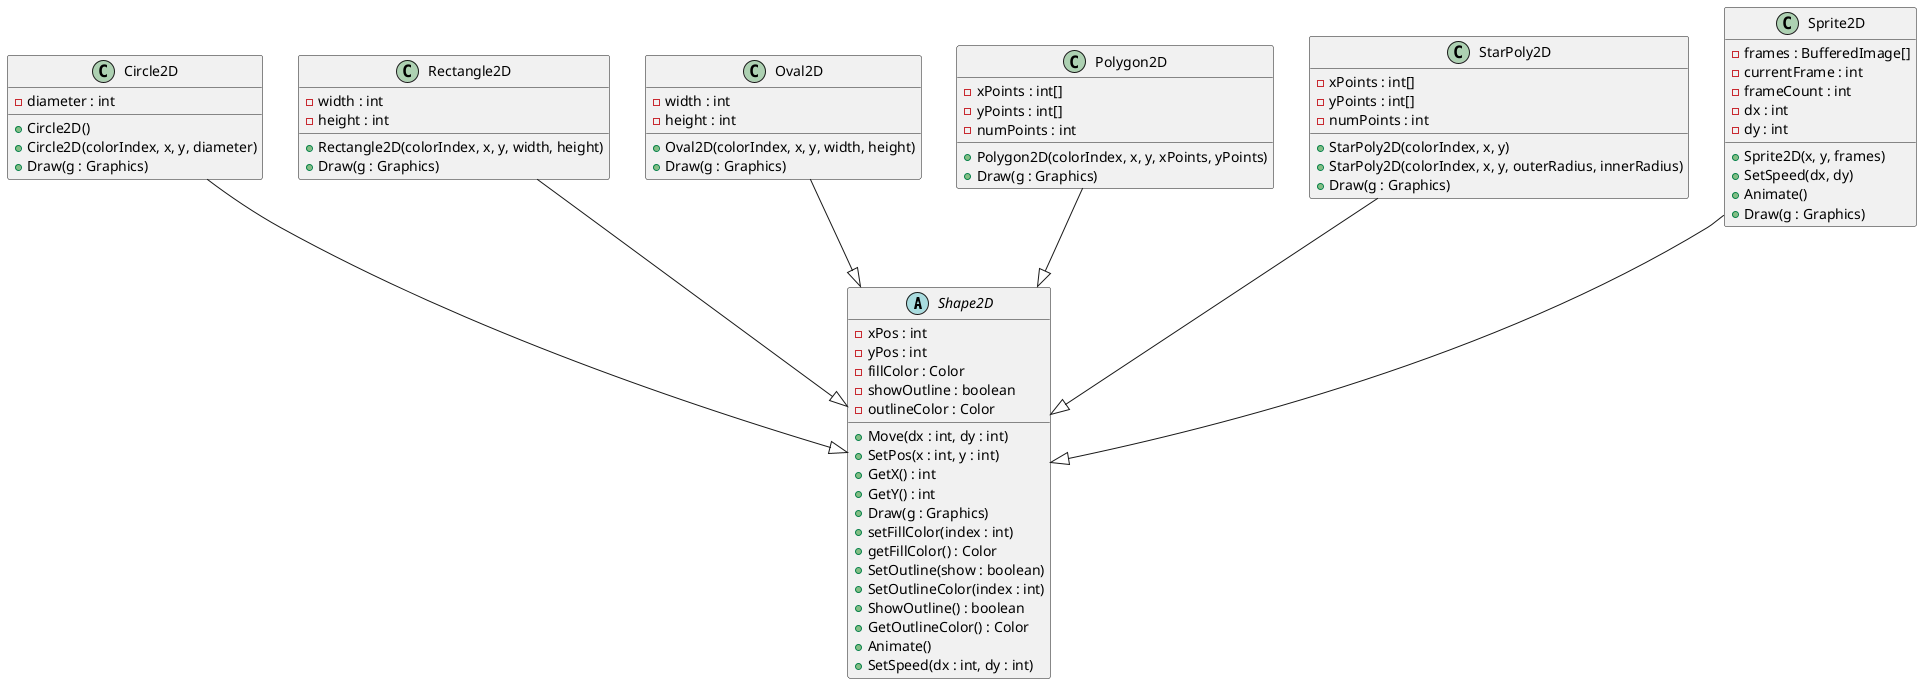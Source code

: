 @startuml
abstract class Shape2D {
    - xPos : int
    - yPos : int
    - fillColor : Color
    - showOutline : boolean
    - outlineColor : Color
    + Move(dx : int, dy : int)
    + SetPos(x : int, y : int)
    + GetX() : int
    + GetY() : int
    + Draw(g : Graphics)
    + setFillColor(index : int)
    + getFillColor() : Color
    + SetOutline(show : boolean)
    + SetOutlineColor(index : int)
    + ShowOutline() : boolean
    + GetOutlineColor() : Color
    + Animate()
    + SetSpeed(dx : int, dy : int)
}

class Circle2D {
    - diameter : int
    + Circle2D()
    + Circle2D(colorIndex, x, y, diameter)
    + Draw(g : Graphics)
}
class Rectangle2D {
    - width : int
    - height : int
    + Rectangle2D(colorIndex, x, y, width, height)
    + Draw(g : Graphics)
}
class Oval2D {
    - width : int
    - height : int
    + Oval2D(colorIndex, x, y, width, height)
    + Draw(g : Graphics)
}
class Polygon2D {
    - xPoints : int[]
    - yPoints : int[]
    - numPoints : int
    + Polygon2D(colorIndex, x, y, xPoints, yPoints)
    + Draw(g : Graphics)
}
class StarPoly2D {
    - xPoints : int[]
    - yPoints : int[]
    - numPoints : int
    + StarPoly2D(colorIndex, x, y)
    + StarPoly2D(colorIndex, x, y, outerRadius, innerRadius)
    + Draw(g : Graphics)
}
class Sprite2D {
    - frames : BufferedImage[]
    - currentFrame : int
    - frameCount : int
    - dx : int
    - dy : int
    + Sprite2D(x, y, frames)
    + SetSpeed(dx, dy)
    + Animate()
    + Draw(g : Graphics)
}

Circle2D --|> Shape2D
Rectangle2D --|> Shape2D
Oval2D --|> Shape2D
Polygon2D --|> Shape2D
StarPoly2D --|> Shape2D
Sprite2D --|> Shape2D
@enduml
